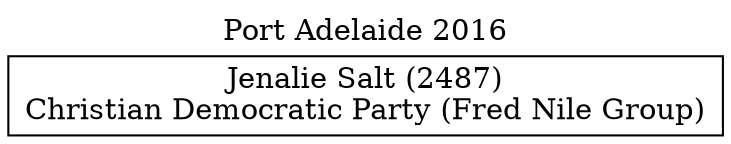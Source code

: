// House preference flow
digraph "Jenalie Salt (2487)_Port Adelaide_2016" {
	graph [label="Port Adelaide 2016" labelloc=t mclimit=10]
	node [shape=box]
	"Jenalie Salt (2487)" [label="Jenalie Salt (2487)
Christian Democratic Party (Fred Nile Group)"]
}
